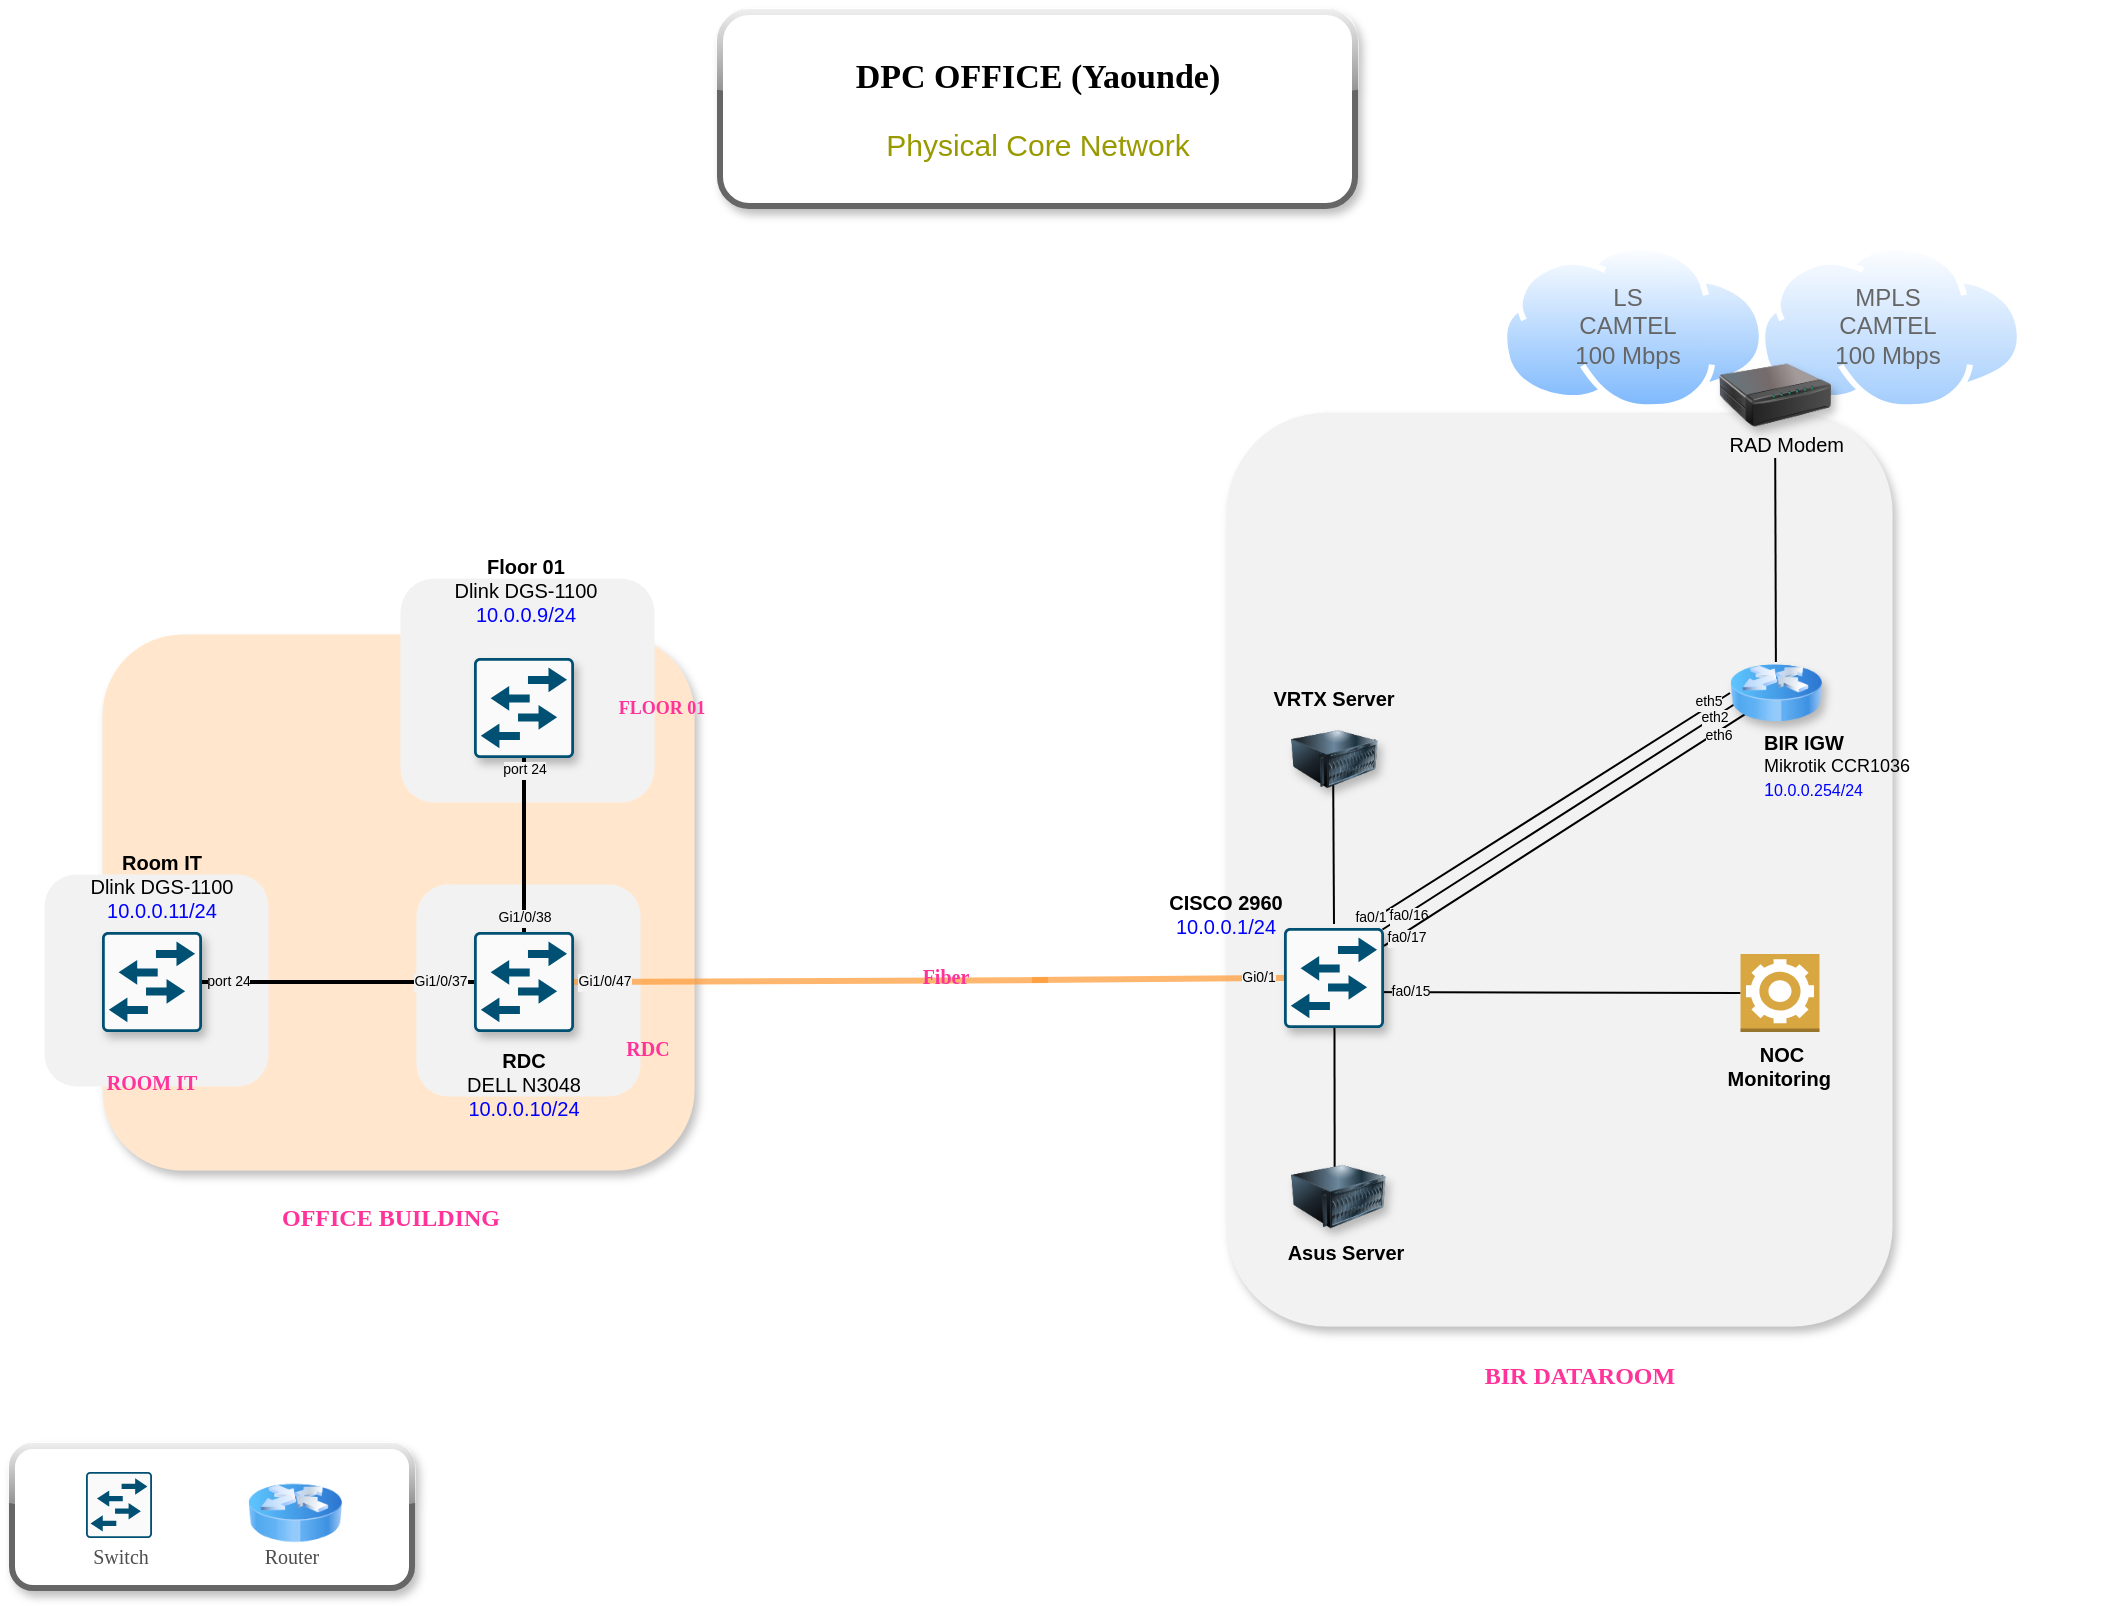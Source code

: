 <mxfile version="26.1.3">
  <diagram name="Phys_Core" id="kpc4kP29BTasqdvUUrHt">
    <mxGraphModel dx="1247" dy="642" grid="0" gridSize="10" guides="1" tooltips="1" connect="1" arrows="1" fold="1" page="1" pageScale="1" pageWidth="1169" pageHeight="827" math="0" shadow="0">
      <root>
        <mxCell id="0" />
        <mxCell id="1" parent="0" />
        <mxCell id="B-XAu3GCHbLe1usWO87O-1" value="" style="rounded=1;whiteSpace=wrap;html=1;strokeWidth=0;fillColor=#FFE6CC;strokeColor=#FFFFFF;shadow=1;" parent="1" vertex="1">
          <mxGeometry x="95" y="327" width="296" height="268" as="geometry" />
        </mxCell>
        <mxCell id="B-XAu3GCHbLe1usWO87O-2" value="" style="rounded=1;whiteSpace=wrap;html=1;strokeWidth=0;fillColor=#F2F2F2;strokeColor=#FFFFFF;shadow=1;" parent="1" vertex="1">
          <mxGeometry x="657" y="216" width="333" height="457" as="geometry" />
        </mxCell>
        <mxCell id="B-XAu3GCHbLe1usWO87O-3" value="" style="rounded=1;whiteSpace=wrap;html=1;strokeWidth=0;fillColor=#F2F2F2;strokeColor=#FFFFFF;" parent="1" vertex="1">
          <mxGeometry x="252" y="452" width="112" height="106" as="geometry" />
        </mxCell>
        <mxCell id="B-XAu3GCHbLe1usWO87O-4" value="" style="rounded=1;whiteSpace=wrap;html=1;strokeWidth=0;fillColor=#F2F2F2;strokeColor=#FFFFFF;" parent="1" vertex="1">
          <mxGeometry x="66" y="447" width="112" height="106" as="geometry" />
        </mxCell>
        <mxCell id="B-XAu3GCHbLe1usWO87O-5" value="" style="rounded=1;whiteSpace=wrap;html=1;strokeWidth=0;fillColor=#F2F2F2;strokeColor=#FFFFFF;" parent="1" vertex="1">
          <mxGeometry x="244" y="299" width="127" height="112" as="geometry" />
        </mxCell>
        <mxCell id="B-XAu3GCHbLe1usWO87O-6" value="" style="image;aspect=fixed;perimeter=ellipsePerimeter;html=1;align=center;shadow=0;dashed=0;spacingTop=3;image=img/lib/active_directory/internet_cloud.svg;strokeWidth=5;imageBackground=none;imageBorder=none;opacity=70;rounded=1;" parent="1" vertex="1">
          <mxGeometry x="923.5" y="132" width="132" height="83.16" as="geometry" />
        </mxCell>
        <mxCell id="B-XAu3GCHbLe1usWO87O-7" value="" style="image;aspect=fixed;perimeter=ellipsePerimeter;html=1;align=center;shadow=0;dashed=0;spacingTop=3;image=img/lib/active_directory/internet_cloud.svg;rounded=1;" parent="1" vertex="1">
          <mxGeometry x="794.5" y="132" width="132" height="83.16" as="geometry" />
        </mxCell>
        <mxCell id="B-XAu3GCHbLe1usWO87O-8" value="" style="points=[[0.015,0.015,0],[0.985,0.015,0],[0.985,0.985,0],[0.015,0.985,0],[0.25,0,0],[0.5,0,0],[0.75,0,0],[1,0.25,0],[1,0.5,0],[1,0.75,0],[0.75,1,0],[0.5,1,0],[0.25,1,0],[0,0.75,0],[0,0.5,0],[0,0.25,0]];verticalLabelPosition=bottom;html=1;verticalAlign=top;aspect=fixed;align=center;pointerEvents=1;shape=mxgraph.cisco19.rect;prIcon=workgroup_switch;fillColor=#FAFAFA;strokeColor=#005073;rounded=1;shadow=1;" parent="1" vertex="1">
          <mxGeometry x="281" y="339" width="50" height="50" as="geometry" />
        </mxCell>
        <mxCell id="B-XAu3GCHbLe1usWO87O-9" style="edgeStyle=none;rounded=1;orthogonalLoop=1;jettySize=auto;html=1;exitX=0.5;exitY=1;exitDx=0;exitDy=0;exitPerimeter=0;entryX=0.5;entryY=0;entryDx=0;entryDy=0;entryPerimeter=0;endArrow=none;endFill=0;strokeWidth=2;" parent="1" source="B-XAu3GCHbLe1usWO87O-8" target="B-XAu3GCHbLe1usWO87O-11" edge="1">
          <mxGeometry relative="1" as="geometry" />
        </mxCell>
        <mxCell id="aNVxPwWBImZR7J3-aEjp-1" value="port 24" style="edgeLabel;html=1;align=center;verticalAlign=middle;resizable=0;points=[];labelBackgroundColor=#F2F2F2;fontSize=7;" vertex="1" connectable="0" parent="B-XAu3GCHbLe1usWO87O-9">
          <mxGeometry x="-0.818" relative="1" as="geometry">
            <mxPoint y="-2" as="offset" />
          </mxGeometry>
        </mxCell>
        <mxCell id="aNVxPwWBImZR7J3-aEjp-2" value="Gi1/0/38" style="edgeLabel;html=1;align=center;verticalAlign=middle;resizable=0;points=[];fontSize=7;labelBackgroundColor=#F2F2F2;" vertex="1" connectable="0" parent="B-XAu3GCHbLe1usWO87O-9">
          <mxGeometry x="0.775" y="-2" relative="1" as="geometry">
            <mxPoint x="2" y="3" as="offset" />
          </mxGeometry>
        </mxCell>
        <mxCell id="B-XAu3GCHbLe1usWO87O-10" style="edgeStyle=none;rounded=1;orthogonalLoop=1;jettySize=auto;html=1;exitX=0;exitY=0.5;exitDx=0;exitDy=0;exitPerimeter=0;entryX=1;entryY=0.5;entryDx=0;entryDy=0;entryPerimeter=0;endArrow=none;endFill=0;strokeWidth=2;" parent="1" source="B-XAu3GCHbLe1usWO87O-12" target="B-XAu3GCHbLe1usWO87O-11" edge="1">
          <mxGeometry relative="1" as="geometry">
            <mxPoint x="316" y="346" as="sourcePoint" />
            <mxPoint x="316" y="486" as="targetPoint" />
          </mxGeometry>
        </mxCell>
        <mxCell id="B-XAu3GCHbLe1usWO87O-64" value="&lt;font style=&quot;font-size: 7px;&quot;&gt;port 24&lt;/font&gt;" style="edgeLabel;html=1;align=center;verticalAlign=middle;resizable=0;points=[];labelBackgroundColor=#F2F2F2;" parent="B-XAu3GCHbLe1usWO87O-10" vertex="1" connectable="0">
          <mxGeometry x="-0.507" relative="1" as="geometry">
            <mxPoint x="5" y="-2" as="offset" />
          </mxGeometry>
        </mxCell>
        <mxCell id="aNVxPwWBImZR7J3-aEjp-5" value="Gi1/0/37" style="edgeLabel;html=1;align=center;verticalAlign=middle;resizable=0;points=[];labelBackgroundColor=#F2F2F2;fontSize=7;" vertex="1" connectable="0" parent="B-XAu3GCHbLe1usWO87O-10">
          <mxGeometry x="0.485" relative="1" as="geometry">
            <mxPoint x="-6" as="offset" />
          </mxGeometry>
        </mxCell>
        <mxCell id="B-XAu3GCHbLe1usWO87O-11" value="" style="points=[[0.015,0.015,0],[0.985,0.015,0],[0.985,0.985,0],[0.015,0.985,0],[0.25,0,0],[0.5,0,0],[0.75,0,0],[1,0.25,0],[1,0.5,0],[1,0.75,0],[0.75,1,0],[0.5,1,0],[0.25,1,0],[0,0.75,0],[0,0.5,0],[0,0.25,0]];verticalLabelPosition=bottom;html=1;verticalAlign=top;aspect=fixed;align=center;pointerEvents=1;shape=mxgraph.cisco19.rect;prIcon=workgroup_switch;fillColor=#FAFAFA;strokeColor=#005073;rounded=1;shadow=1;" parent="1" vertex="1">
          <mxGeometry x="281" y="476" width="50" height="50" as="geometry" />
        </mxCell>
        <mxCell id="B-XAu3GCHbLe1usWO87O-12" value="" style="points=[[0.015,0.015,0],[0.985,0.015,0],[0.985,0.985,0],[0.015,0.985,0],[0.25,0,0],[0.5,0,0],[0.75,0,0],[1,0.25,0],[1,0.5,0],[1,0.75,0],[0.75,1,0],[0.5,1,0],[0.25,1,0],[0,0.75,0],[0,0.5,0],[0,0.25,0]];verticalLabelPosition=bottom;html=1;verticalAlign=top;aspect=fixed;align=center;pointerEvents=1;shape=mxgraph.cisco19.rect;prIcon=workgroup_switch;fillColor=#FAFAFA;strokeColor=#005073;rounded=1;shadow=1;" parent="1" vertex="1">
          <mxGeometry x="95" y="476" width="50" height="50" as="geometry" />
        </mxCell>
        <mxCell id="B-XAu3GCHbLe1usWO87O-13" style="edgeStyle=none;rounded=1;orthogonalLoop=1;jettySize=auto;html=1;entryX=1;entryY=0.5;entryDx=0;entryDy=0;entryPerimeter=0;endArrow=none;endFill=0;exitX=0;exitY=0.5;exitDx=0;exitDy=0;strokeColor=#FF9933;strokeWidth=3;opacity=70;" parent="1" target="B-XAu3GCHbLe1usWO87O-11" edge="1">
          <mxGeometry relative="1" as="geometry">
            <mxPoint x="568" y="500" as="sourcePoint" />
            <mxPoint x="316" y="486" as="targetPoint" />
          </mxGeometry>
        </mxCell>
        <mxCell id="aNVxPwWBImZR7J3-aEjp-4" value="Gi1/0/47" style="edgeLabel;html=1;align=center;verticalAlign=middle;resizable=0;points=[];fontSize=7;labelBackgroundColor=#F2F2F2;" vertex="1" connectable="0" parent="B-XAu3GCHbLe1usWO87O-13">
          <mxGeometry x="0.897" y="-1" relative="1" as="geometry">
            <mxPoint x="3" y="1" as="offset" />
          </mxGeometry>
        </mxCell>
        <mxCell id="B-XAu3GCHbLe1usWO87O-14" value="&lt;font style=&quot;color: rgb(102, 102, 102);&quot;&gt;MPLS CAMTEL&lt;br&gt;100 Mbps&lt;/font&gt;" style="text;strokeColor=none;align=center;fillColor=none;html=1;verticalAlign=middle;whiteSpace=wrap;rounded=1;" parent="1" vertex="1">
          <mxGeometry x="957.5" y="158" width="60" height="30" as="geometry" />
        </mxCell>
        <mxCell id="B-XAu3GCHbLe1usWO87O-15" value="&lt;font style=&quot;color: rgb(102, 102, 102);&quot;&gt;LS CAMTEL&lt;br&gt;100 Mbps&lt;/font&gt;" style="text;strokeColor=none;align=center;fillColor=none;html=1;verticalAlign=middle;whiteSpace=wrap;rounded=1;" parent="1" vertex="1">
          <mxGeometry x="827.5" y="157.58" width="60" height="30" as="geometry" />
        </mxCell>
        <mxCell id="B-XAu3GCHbLe1usWO87O-16" value="&lt;b style=&quot;font-size: 10px;&quot;&gt;Room IT&lt;/b&gt;&lt;br style=&quot;font-size: 10px;&quot;&gt;Dlink DGS-1100&lt;br style=&quot;font-size: 10px;&quot;&gt;&lt;font color=&quot;#0000ff&quot; style=&quot;font-size: 10px;&quot;&gt;10.0.0.11/24&lt;/font&gt;" style="text;strokeColor=none;align=center;fillColor=none;html=1;verticalAlign=middle;whiteSpace=wrap;rounded=1;fontSize=10;" parent="1" vertex="1">
          <mxGeometry x="68" y="438" width="114" height="30" as="geometry" />
        </mxCell>
        <mxCell id="B-XAu3GCHbLe1usWO87O-17" value="&lt;b&gt;RDC&lt;/b&gt;&lt;br style=&quot;font-size: 10px;&quot;&gt;DELL N3048&lt;br style=&quot;font-size: 10px;&quot;&gt;&lt;font color=&quot;#0000ff&quot; style=&quot;font-size: 10px;&quot;&gt;10.0.0.10/24&lt;/font&gt;" style="text;strokeColor=none;align=center;fillColor=none;html=1;verticalAlign=middle;whiteSpace=wrap;rounded=1;fontSize=10;" parent="1" vertex="1">
          <mxGeometry x="249" y="537" width="114" height="30" as="geometry" />
        </mxCell>
        <mxCell id="B-XAu3GCHbLe1usWO87O-19" value="&lt;b&gt;Floor 01&lt;/b&gt;&lt;br style=&quot;font-size: 10px;&quot;&gt;Dlink DGS-1100&lt;br style=&quot;font-size: 10px;&quot;&gt;&lt;font color=&quot;#0000ff&quot; style=&quot;font-size: 10px;&quot;&gt;10.0.0.9/24&lt;/font&gt;" style="text;strokeColor=none;align=center;fillColor=none;html=1;verticalAlign=middle;whiteSpace=wrap;rounded=1;fontSize=10;" parent="1" vertex="1">
          <mxGeometry x="250" y="290" width="114" height="30" as="geometry" />
        </mxCell>
        <mxCell id="B-XAu3GCHbLe1usWO87O-23" value="&lt;b&gt;VRTX Server&lt;/b&gt;" style="text;strokeColor=none;align=center;fillColor=none;html=1;verticalAlign=middle;whiteSpace=wrap;rounded=1;fontSize=10;" parent="1" vertex="1">
          <mxGeometry x="654" y="344" width="114" height="30" as="geometry" />
        </mxCell>
        <mxCell id="B-XAu3GCHbLe1usWO87O-27" value="&lt;br style=&quot;font-size: 10px;&quot;&gt;&lt;div style=&quot;&quot;&gt;&lt;b&gt;BIR IGW&lt;/b&gt;&lt;/div&gt;&lt;div style=&quot;font-size: 9px;&quot;&gt;&lt;span style=&quot;background-color: initial;&quot;&gt;Mikrotik CCR1036&lt;/span&gt;&lt;/div&gt;&lt;font color=&quot;#0000ff&quot; style=&quot;font-size: 8px;&quot;&gt;&lt;font style=&quot;font-size: 9px;&quot;&gt;1&lt;/font&gt;&lt;font style=&quot;font-size: 8px;&quot;&gt;&lt;font style=&quot;font-size: 8px;&quot;&gt;0.0.0.254/24&amp;nbsp;&lt;br&gt;&lt;/font&gt;&lt;/font&gt;&lt;/font&gt;" style="text;strokeColor=none;align=left;fillColor=none;html=1;verticalAlign=middle;whiteSpace=wrap;rounded=1;fontSize=10;" parent="1" vertex="1">
          <mxGeometry x="923.5" y="372" width="174.5" height="30" as="geometry" />
        </mxCell>
        <mxCell id="B-XAu3GCHbLe1usWO87O-28" value="&lt;b&gt;Asus Server&lt;/b&gt;" style="text;strokeColor=none;align=center;fillColor=none;html=1;verticalAlign=middle;whiteSpace=wrap;rounded=1;fontSize=10;" parent="1" vertex="1">
          <mxGeometry x="659.5" y="620.5" width="114" height="30" as="geometry" />
        </mxCell>
        <mxCell id="B-XAu3GCHbLe1usWO87O-29" value="" style="image;html=1;image=img/lib/clip_art/networking/Print_Server_128x128.png;rounded=1;shadow=1;" parent="1" vertex="1">
          <mxGeometry x="903.5" y="176" width="56" height="63" as="geometry" />
        </mxCell>
        <mxCell id="B-XAu3GCHbLe1usWO87O-30" style="edgeStyle=none;rounded=1;orthogonalLoop=1;jettySize=auto;html=1;endArrow=none;endFill=0;" parent="1" target="B-XAu3GCHbLe1usWO87O-62" edge="1" source="B-XAu3GCHbLe1usWO87O-29">
          <mxGeometry relative="1" as="geometry">
            <mxPoint x="932.5" y="245" as="sourcePoint" />
            <mxPoint x="932.5" y="329" as="targetPoint" />
          </mxGeometry>
        </mxCell>
        <mxCell id="B-XAu3GCHbLe1usWO87O-31" value="RAD Modem" style="text;strokeColor=none;align=right;fillColor=none;html=1;verticalAlign=middle;whiteSpace=wrap;rounded=1;fontSize=10;" parent="1" vertex="1">
          <mxGeometry x="854" y="217" width="114" height="30" as="geometry" />
        </mxCell>
        <mxCell id="B-XAu3GCHbLe1usWO87O-32" value="&lt;b&gt;ROOM IT&lt;/b&gt;" style="text;strokeColor=none;align=center;fillColor=none;html=1;verticalAlign=middle;whiteSpace=wrap;rounded=1;fontSize=10;fontFamily=Verdana;fontColor=#FF3399;" parent="1" vertex="1">
          <mxGeometry x="63" y="536" width="114" height="30" as="geometry" />
        </mxCell>
        <mxCell id="B-XAu3GCHbLe1usWO87O-33" value="&lt;b&gt;RDC&lt;/b&gt;" style="text;strokeColor=none;align=center;fillColor=none;html=1;verticalAlign=middle;whiteSpace=wrap;rounded=1;fontSize=10;fontFamily=Verdana;fontColor=#FF3399;" parent="1" vertex="1">
          <mxGeometry x="311" y="519" width="114" height="30" as="geometry" />
        </mxCell>
        <mxCell id="B-XAu3GCHbLe1usWO87O-34" value="&lt;b&gt;FLOOR 01&lt;/b&gt;" style="text;strokeColor=none;align=center;fillColor=none;html=1;verticalAlign=middle;whiteSpace=wrap;rounded=1;fontSize=9;fontFamily=Verdana;fontColor=#FF3399;" parent="1" vertex="1">
          <mxGeometry x="318" y="349" width="114" height="30" as="geometry" />
        </mxCell>
        <mxCell id="B-XAu3GCHbLe1usWO87O-35" value="&lt;b style=&quot;font-size: 12px;&quot;&gt;BIR DATAROOM&lt;/b&gt;" style="text;strokeColor=none;align=center;fillColor=none;html=1;verticalAlign=middle;whiteSpace=wrap;rounded=1;fontSize=12;fontFamily=Verdana;fontColor=#FF3399;" parent="1" vertex="1">
          <mxGeometry x="777" y="683" width="114" height="30" as="geometry" />
        </mxCell>
        <mxCell id="B-XAu3GCHbLe1usWO87O-36" value="&lt;b style=&quot;font-size: 12px;&quot;&gt;OFFICE BUILDING&amp;nbsp;&lt;/b&gt;" style="text;strokeColor=none;align=center;fillColor=none;html=1;verticalAlign=middle;whiteSpace=wrap;rounded=1;fontSize=12;fontFamily=Verdana;fontColor=#FF3399;" parent="1" vertex="1">
          <mxGeometry x="183.5" y="604" width="114" height="30" as="geometry" />
        </mxCell>
        <mxCell id="B-XAu3GCHbLe1usWO87O-37" value="" style="edgeStyle=none;rounded=1;orthogonalLoop=1;jettySize=auto;html=1;entryX=1;entryY=0.5;entryDx=0;entryDy=0;entryPerimeter=0;endArrow=none;endFill=0;exitX=0;exitY=0.5;exitDx=0;exitDy=0;strokeColor=#FF9933;strokeWidth=3;opacity=70;" parent="1" source="B-XAu3GCHbLe1usWO87O-57" edge="1">
          <mxGeometry relative="1" as="geometry">
            <mxPoint x="818" y="501" as="sourcePoint" />
            <mxPoint x="560" y="500" as="targetPoint" />
          </mxGeometry>
        </mxCell>
        <mxCell id="B-XAu3GCHbLe1usWO87O-75" value="&lt;span style=&quot;&quot;&gt;&lt;font style=&quot;font-size: 7px;&quot;&gt;Gi0/1&lt;/font&gt;&lt;/span&gt;" style="edgeLabel;html=1;align=center;verticalAlign=middle;resizable=0;points=[];labelBackgroundColor=#F2F2F2;" parent="B-XAu3GCHbLe1usWO87O-37" vertex="1" connectable="0">
          <mxGeometry x="-0.858" relative="1" as="geometry">
            <mxPoint x="-4" y="-2" as="offset" />
          </mxGeometry>
        </mxCell>
        <mxCell id="B-XAu3GCHbLe1usWO87O-39" value="" style="rounded=1;whiteSpace=wrap;html=1;shadow=1;glass=1;strokeWidth=3;strokeColor=#666666;" parent="1" vertex="1">
          <mxGeometry x="50" y="733" width="200" height="71" as="geometry" />
        </mxCell>
        <mxCell id="B-XAu3GCHbLe1usWO87O-40" value="" style="image;html=1;image=img/lib/clip_art/networking/Router_Icon_128x128.png;rounded=1;" parent="1" vertex="1">
          <mxGeometry x="168" y="744.5" width="47" height="44" as="geometry" />
        </mxCell>
        <mxCell id="B-XAu3GCHbLe1usWO87O-41" value="&lt;span&gt;Router&lt;/span&gt;" style="text;strokeColor=none;align=center;fillColor=none;html=1;verticalAlign=middle;whiteSpace=wrap;rounded=1;fontSize=10;fontFamily=Verdana;fontColor=#4D4D4D;fontStyle=0;" parent="1" vertex="1">
          <mxGeometry x="164" y="782" width="52" height="12" as="geometry" />
        </mxCell>
        <mxCell id="B-XAu3GCHbLe1usWO87O-42" value="" style="points=[[0.015,0.015,0],[0.985,0.015,0],[0.985,0.985,0],[0.015,0.985,0],[0.25,0,0],[0.5,0,0],[0.75,0,0],[1,0.25,0],[1,0.5,0],[1,0.75,0],[0.75,1,0],[0.5,1,0],[0.25,1,0],[0,0.75,0],[0,0.5,0],[0,0.25,0]];verticalLabelPosition=bottom;html=1;verticalAlign=top;aspect=fixed;align=center;pointerEvents=1;shape=mxgraph.cisco19.rect;prIcon=workgroup_switch;fillColor=#FAFAFA;strokeColor=#005073;rounded=1;" parent="1" vertex="1">
          <mxGeometry x="87" y="746" width="33" height="33" as="geometry" />
        </mxCell>
        <mxCell id="B-XAu3GCHbLe1usWO87O-43" value="&lt;span&gt;Switch&lt;/span&gt;" style="text;strokeColor=none;align=center;fillColor=none;html=1;verticalAlign=middle;whiteSpace=wrap;rounded=1;fontSize=10;fontFamily=Verdana;fontColor=#4D4D4D;fontStyle=0;" parent="1" vertex="1">
          <mxGeometry x="74" y="782" width="61" height="12" as="geometry" />
        </mxCell>
        <mxCell id="B-XAu3GCHbLe1usWO87O-44" value="&lt;b&gt;NOC&lt;br&gt;Monitoring&amp;nbsp;&lt;br&gt;&lt;/b&gt;" style="text;strokeColor=none;align=center;fillColor=none;html=1;verticalAlign=middle;whiteSpace=wrap;rounded=1;fontSize=10;" parent="1" vertex="1">
          <mxGeometry x="878" y="528" width="114" height="30" as="geometry" />
        </mxCell>
        <mxCell id="B-XAu3GCHbLe1usWO87O-48" value="" style="edgeStyle=none;rounded=1;orthogonalLoop=1;jettySize=auto;html=1;endArrow=none;endFill=0;exitX=0.75;exitY=0;exitDx=0;exitDy=0;entryX=0;entryY=0.5;entryDx=0;entryDy=0;strokeWidth=1;exitPerimeter=0;" parent="1" source="B-XAu3GCHbLe1usWO87O-57" target="B-XAu3GCHbLe1usWO87O-62" edge="1">
          <mxGeometry relative="1" as="geometry">
            <mxPoint x="736" y="466" as="sourcePoint" />
            <mxPoint x="908" y="458.838" as="targetPoint" />
          </mxGeometry>
        </mxCell>
        <mxCell id="B-XAu3GCHbLe1usWO87O-65" value="fa0/1" style="edgeLabel;html=1;align=center;verticalAlign=middle;resizable=0;points=[];fontSize=7;labelBackgroundColor=#F2F2F2;" parent="B-XAu3GCHbLe1usWO87O-48" vertex="1" connectable="0">
          <mxGeometry x="-0.865" relative="1" as="geometry">
            <mxPoint x="-7" y="3" as="offset" />
          </mxGeometry>
        </mxCell>
        <mxCell id="B-XAu3GCHbLe1usWO87O-67" value="eth5" style="edgeLabel;html=1;align=center;verticalAlign=middle;resizable=0;points=[];labelBackgroundColor=#F2F2F2;fontSize=7;" parent="B-XAu3GCHbLe1usWO87O-48" vertex="1" connectable="0">
          <mxGeometry x="0.91" y="1" relative="1" as="geometry">
            <mxPoint x="-2" as="offset" />
          </mxGeometry>
        </mxCell>
        <mxCell id="B-XAu3GCHbLe1usWO87O-50" value="&lt;b&gt;Fiber&lt;/b&gt;" style="text;strokeColor=none;align=center;fillColor=none;html=1;verticalAlign=middle;whiteSpace=wrap;rounded=1;fontSize=10;fontFamily=Verdana;fontColor=#FF3399;" parent="1" vertex="1">
          <mxGeometry x="460" y="483" width="114" height="30" as="geometry" />
        </mxCell>
        <mxCell id="B-XAu3GCHbLe1usWO87O-51" value="" style="edgeStyle=none;rounded=1;orthogonalLoop=1;jettySize=auto;html=1;endArrow=none;endFill=0;exitX=0.504;exitY=0.487;exitDx=0;exitDy=0;exitPerimeter=0;entryX=0.46;entryY=0.543;entryDx=0;entryDy=0;entryPerimeter=0;" parent="1" source="B-XAu3GCHbLe1usWO87O-57" target="B-XAu3GCHbLe1usWO87O-52" edge="1">
          <mxGeometry relative="1" as="geometry">
            <mxPoint x="712.13" y="389" as="sourcePoint" />
            <mxPoint x="712" y="599" as="targetPoint" />
          </mxGeometry>
        </mxCell>
        <mxCell id="B-XAu3GCHbLe1usWO87O-52" value="" style="image;html=1;image=img/lib/clip_art/computers/Server_128x128.png;rounded=1;shadow=1;" parent="1" vertex="1">
          <mxGeometry x="689.5" y="584.5" width="47.5" height="47.5" as="geometry" />
        </mxCell>
        <mxCell id="B-XAu3GCHbLe1usWO87O-55" value="" style="edgeStyle=none;rounded=1;orthogonalLoop=1;jettySize=auto;html=1;endArrow=none;endFill=0;exitX=0.62;exitY=0.64;exitDx=0;exitDy=0;exitPerimeter=0;" parent="1" source="B-XAu3GCHbLe1usWO87O-57" target="B-XAu3GCHbLe1usWO87O-56" edge="1">
          <mxGeometry relative="1" as="geometry">
            <mxPoint x="736" y="512" as="sourcePoint" />
            <mxPoint x="926" y="511" as="targetPoint" />
          </mxGeometry>
        </mxCell>
        <mxCell id="aNVxPwWBImZR7J3-aEjp-6" value="fa0/15" style="edgeLabel;html=1;align=center;verticalAlign=middle;resizable=0;points=[];labelBackgroundColor=#F2F2F2;fontSize=7;" vertex="1" connectable="0" parent="B-XAu3GCHbLe1usWO87O-55">
          <mxGeometry x="-0.701" y="-1" relative="1" as="geometry">
            <mxPoint x="2" y="-1" as="offset" />
          </mxGeometry>
        </mxCell>
        <mxCell id="B-XAu3GCHbLe1usWO87O-56" value="" style="outlineConnect=0;dashed=0;verticalLabelPosition=bottom;verticalAlign=top;align=center;html=1;shape=mxgraph.aws3.worker;fillColor=#D9A741;gradientColor=none;" parent="1" vertex="1">
          <mxGeometry x="914.25" y="487" width="39.5" height="39" as="geometry" />
        </mxCell>
        <mxCell id="B-XAu3GCHbLe1usWO87O-57" value="" style="points=[[0.015,0.015,0],[0.985,0.015,0],[0.985,0.985,0],[0.015,0.985,0],[0.25,0,0],[0.5,0,0],[0.75,0,0],[1,0.25,0],[1,0.5,0],[1,0.75,0],[0.75,1,0],[0.5,1,0],[0.25,1,0],[0,0.75,0],[0,0.5,0],[0,0.25,0]];verticalLabelPosition=bottom;html=1;verticalAlign=top;aspect=fixed;align=center;pointerEvents=1;shape=mxgraph.cisco19.rect;prIcon=workgroup_switch;fillColor=#FAFAFA;strokeColor=#005073;rounded=1;shadow=1;" parent="1" vertex="1">
          <mxGeometry x="686" y="474" width="50" height="50" as="geometry" />
        </mxCell>
        <mxCell id="B-XAu3GCHbLe1usWO87O-60" value="" style="edgeStyle=none;rounded=1;orthogonalLoop=1;jettySize=auto;html=1;endArrow=none;endFill=0;exitX=0.985;exitY=0.015;exitDx=0;exitDy=0;exitPerimeter=0;entryX=0.091;entryY=0.641;entryDx=0;entryDy=0;entryPerimeter=0;" parent="1" source="B-XAu3GCHbLe1usWO87O-57" target="B-XAu3GCHbLe1usWO87O-62" edge="1">
          <mxGeometry relative="1" as="geometry">
            <mxPoint x="753.48" y="470.83" as="sourcePoint" />
            <mxPoint x="916.5" y="374" as="targetPoint" />
          </mxGeometry>
        </mxCell>
        <mxCell id="B-XAu3GCHbLe1usWO87O-68" value="eth2" style="edgeLabel;html=1;align=center;verticalAlign=middle;resizable=0;points=[];labelBackgroundColor=#F2F2F2;fontSize=7;" parent="B-XAu3GCHbLe1usWO87O-60" vertex="1" connectable="0">
          <mxGeometry x="0.859" relative="1" as="geometry">
            <mxPoint as="offset" />
          </mxGeometry>
        </mxCell>
        <mxCell id="B-XAu3GCHbLe1usWO87O-69" value="fa0/16" style="edgeLabel;html=1;align=center;verticalAlign=middle;resizable=0;points=[];fontSize=7;labelBackgroundColor=#F2F2F2;" parent="B-XAu3GCHbLe1usWO87O-60" vertex="1" connectable="0">
          <mxGeometry x="-0.928" relative="1" as="geometry">
            <mxPoint x="6" y="-3" as="offset" />
          </mxGeometry>
        </mxCell>
        <mxCell id="B-XAu3GCHbLe1usWO87O-63" value="&lt;br style=&quot;font-size: 10px;&quot;&gt;&lt;b&gt;CISCO 2960&lt;br style=&quot;font-size: 10px;&quot;&gt;&lt;/b&gt;&lt;font color=&quot;#0000ff&quot; style=&quot;font-size: 10px;&quot;&gt;10.0.0.1/24&lt;/font&gt;" style="text;strokeColor=none;align=center;fillColor=none;html=1;verticalAlign=middle;whiteSpace=wrap;rounded=1;fontSize=10;" parent="1" vertex="1">
          <mxGeometry x="600" y="446" width="114" height="30" as="geometry" />
        </mxCell>
        <mxCell id="B-XAu3GCHbLe1usWO87O-70" value="" style="edgeStyle=none;rounded=1;orthogonalLoop=1;jettySize=auto;html=1;endArrow=none;endFill=0;entryX=0.674;entryY=0.355;entryDx=0;entryDy=0;entryPerimeter=0;" parent="1" source="B-XAu3GCHbLe1usWO87O-57" target="B-XAu3GCHbLe1usWO87O-62" edge="1">
          <mxGeometry relative="1" as="geometry">
            <mxPoint x="739" y="480" as="sourcePoint" />
            <mxPoint x="917" y="366" as="targetPoint" />
          </mxGeometry>
        </mxCell>
        <mxCell id="B-XAu3GCHbLe1usWO87O-71" value="eth6" style="edgeLabel;html=1;align=center;verticalAlign=middle;resizable=0;points=[];labelBackgroundColor=#F2F2F2;fontSize=7;" parent="B-XAu3GCHbLe1usWO87O-70" vertex="1" connectable="0">
          <mxGeometry x="0.859" relative="1" as="geometry">
            <mxPoint x="-23" y="17" as="offset" />
          </mxGeometry>
        </mxCell>
        <mxCell id="B-XAu3GCHbLe1usWO87O-72" value="fa0/17" style="edgeLabel;html=1;align=center;verticalAlign=middle;resizable=0;points=[];fontSize=7;labelBackgroundColor=#F2F2F2;" parent="B-XAu3GCHbLe1usWO87O-70" vertex="1" connectable="0">
          <mxGeometry x="-0.928" relative="1" as="geometry">
            <mxPoint x="4" as="offset" />
          </mxGeometry>
        </mxCell>
        <mxCell id="B-XAu3GCHbLe1usWO87O-62" value="" style="image;html=1;image=img/lib/clip_art/networking/Router_Icon_128x128.png;rounded=1;shadow=1;" parent="1" vertex="1">
          <mxGeometry x="909" y="341" width="46" height="31" as="geometry" />
        </mxCell>
        <mxCell id="B-XAu3GCHbLe1usWO87O-74" value="" style="edgeStyle=none;rounded=1;orthogonalLoop=1;jettySize=auto;html=1;endArrow=none;endFill=0;exitX=0.483;exitY=0.406;exitDx=0;exitDy=0;exitPerimeter=0;" parent="1" source="B-XAu3GCHbLe1usWO87O-53" edge="1">
          <mxGeometry relative="1" as="geometry">
            <mxPoint x="710.76" y="409" as="sourcePoint" />
            <mxPoint x="711" y="472" as="targetPoint" />
          </mxGeometry>
        </mxCell>
        <mxCell id="B-XAu3GCHbLe1usWO87O-53" value="" style="image;html=1;image=img/lib/clip_art/computers/Server_128x128.png;rounded=1;shadow=1;" parent="1" vertex="1">
          <mxGeometry x="689.5" y="363" width="43.5" height="53" as="geometry" />
        </mxCell>
        <mxCell id="aNVxPwWBImZR7J3-aEjp-7" value="&lt;font style=&quot;font-size: 17px;&quot; face=&quot;Tahoma&quot;&gt;&lt;b style=&quot;background-color: light-dark(#ffffff, var(--ge-dark-color, #121212));&quot;&gt;DPC OFFICE (Yaounde)&lt;/b&gt;&lt;/font&gt;&lt;div&gt;&lt;br&gt;&lt;/div&gt;&lt;div&gt;&lt;font style=&quot;font-size: 15px; color: rgb(153, 153, 0);&quot;&gt;Physical Core Network&lt;/font&gt;&lt;/div&gt;" style="rounded=1;whiteSpace=wrap;html=1;shadow=1;glass=1;strokeWidth=3;strokeColor=#666666;" vertex="1" parent="1">
          <mxGeometry x="404" y="16" width="317.5" height="97" as="geometry" />
        </mxCell>
      </root>
    </mxGraphModel>
  </diagram>
</mxfile>
